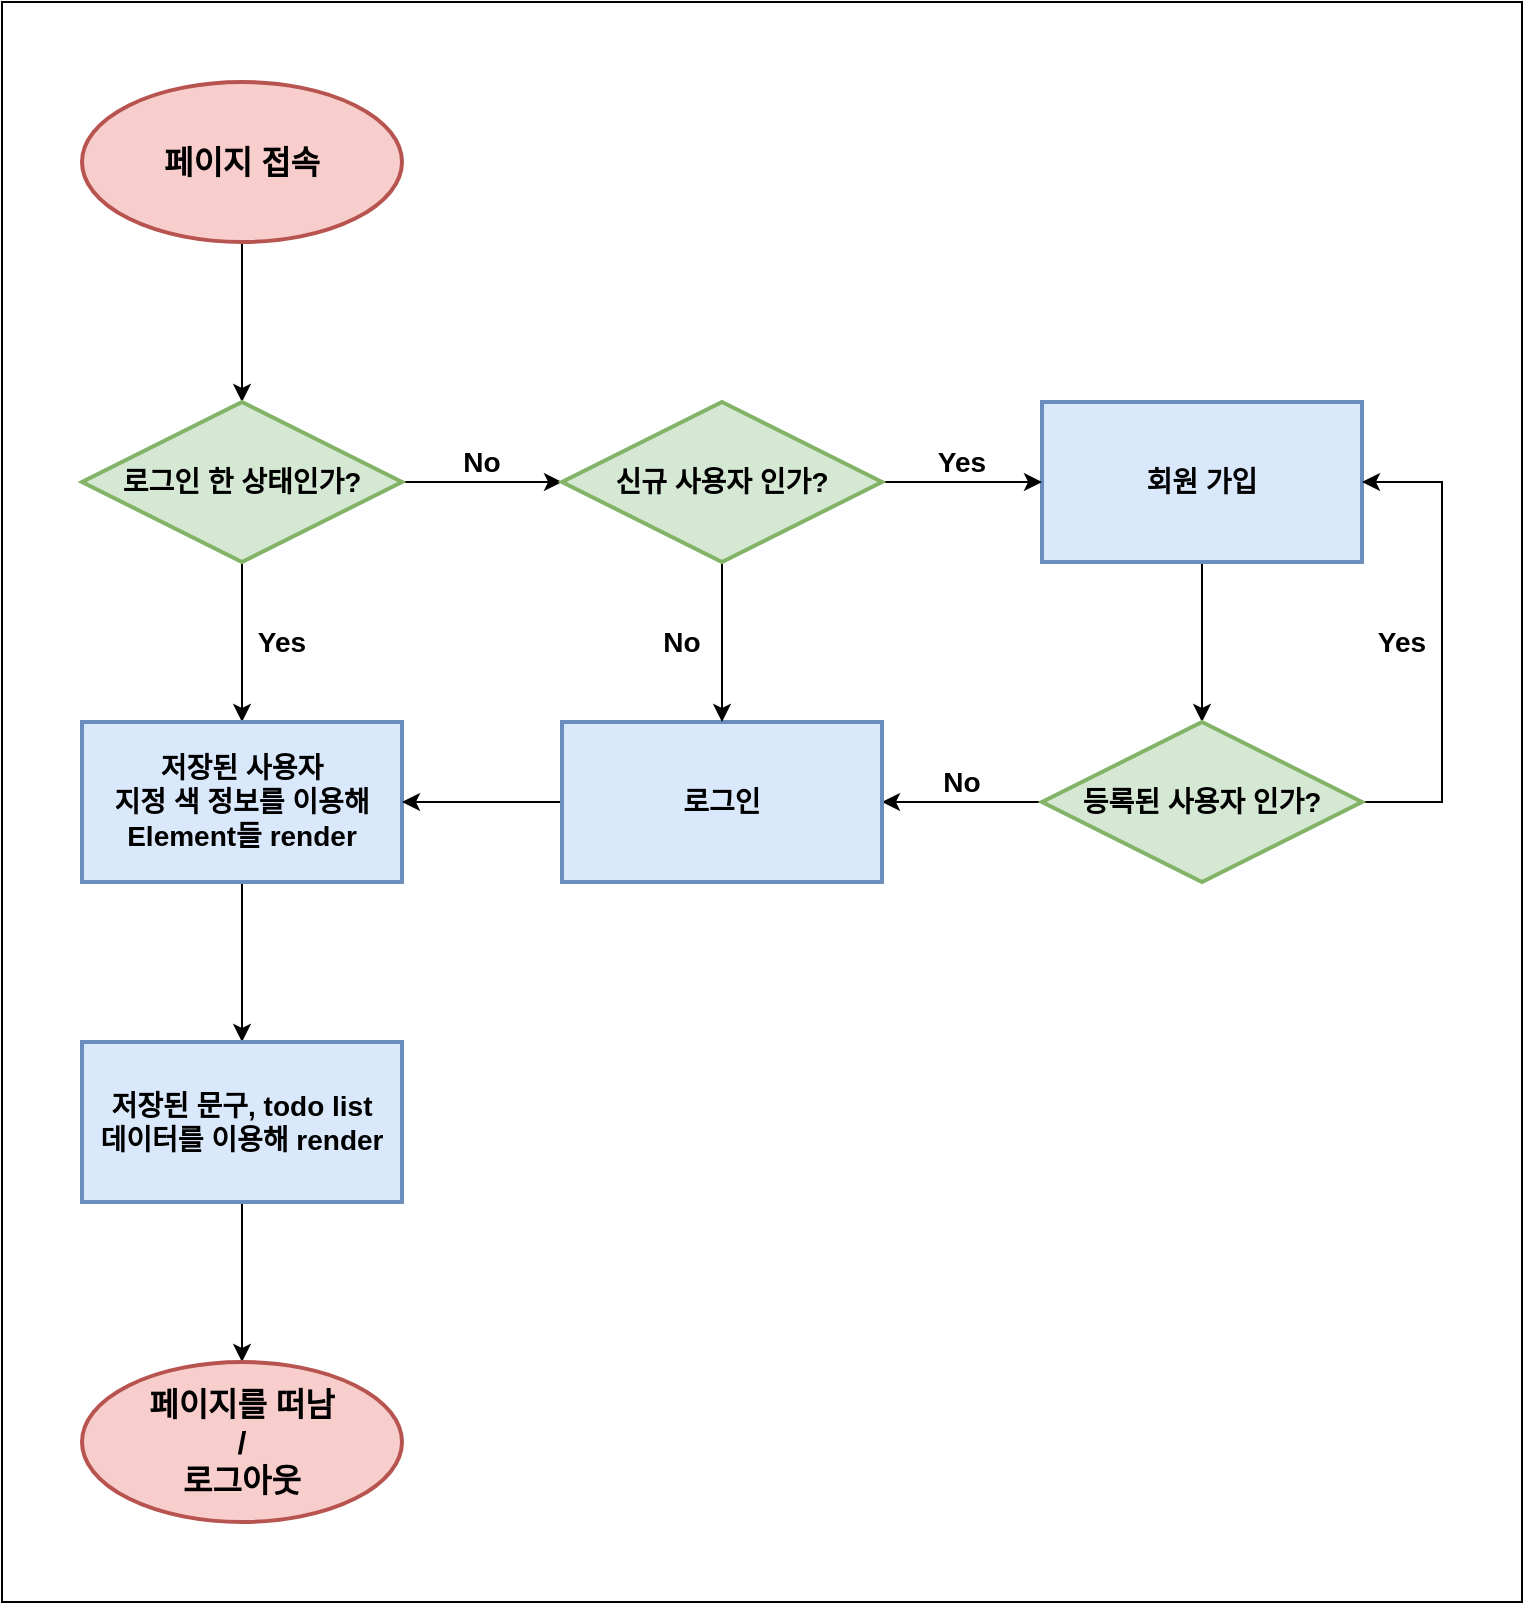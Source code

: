 <mxfile version="14.9.9" type="device"><diagram id="CvTrae1Ja9gmgzaezwRS" name="Page-1"><mxGraphModel dx="946" dy="621" grid="1" gridSize="10" guides="1" tooltips="1" connect="1" arrows="1" fold="1" page="1" pageScale="1" pageWidth="1600" pageHeight="900" math="0" shadow="0"><root><mxCell id="0"/><mxCell id="1" parent="0"/><mxCell id="kgxV5L0rYRGvttyxP0c9-5" style="edgeStyle=orthogonalEdgeStyle;rounded=0;orthogonalLoop=1;jettySize=auto;html=1;exitX=0.5;exitY=1;exitDx=0;exitDy=0;entryX=0.5;entryY=0;entryDx=0;entryDy=0;" edge="1" parent="1" source="kgxV5L0rYRGvttyxP0c9-1" target="kgxV5L0rYRGvttyxP0c9-3"><mxGeometry relative="1" as="geometry"/></mxCell><mxCell id="kgxV5L0rYRGvttyxP0c9-1" value="&lt;b&gt;&lt;font style=&quot;font-size: 16px&quot;&gt;페이지 접속&lt;/font&gt;&lt;/b&gt;" style="ellipse;whiteSpace=wrap;html=1;strokeWidth=2;fillColor=#f8cecc;strokeColor=#b85450;" vertex="1" parent="1"><mxGeometry x="280" y="120" width="160" height="80" as="geometry"/></mxCell><mxCell id="kgxV5L0rYRGvttyxP0c9-32" style="edgeStyle=orthogonalEdgeStyle;rounded=0;orthogonalLoop=1;jettySize=auto;html=1;exitX=0.5;exitY=1;exitDx=0;exitDy=0;entryX=0.5;entryY=0;entryDx=0;entryDy=0;" edge="1" parent="1" source="kgxV5L0rYRGvttyxP0c9-2" target="kgxV5L0rYRGvttyxP0c9-6"><mxGeometry relative="1" as="geometry"/></mxCell><mxCell id="kgxV5L0rYRGvttyxP0c9-2" value="&lt;font style=&quot;font-size: 14px&quot;&gt;&lt;b&gt;회원 가입&lt;/b&gt;&lt;/font&gt;" style="rounded=0;whiteSpace=wrap;html=1;strokeWidth=2;fillColor=#dae8fc;strokeColor=#6c8ebf;" vertex="1" parent="1"><mxGeometry x="760" y="280" width="160" height="80" as="geometry"/></mxCell><mxCell id="kgxV5L0rYRGvttyxP0c9-12" style="edgeStyle=orthogonalEdgeStyle;rounded=0;orthogonalLoop=1;jettySize=auto;html=1;exitX=0.5;exitY=1;exitDx=0;exitDy=0;entryX=0.5;entryY=0;entryDx=0;entryDy=0;" edge="1" parent="1" source="kgxV5L0rYRGvttyxP0c9-3" target="kgxV5L0rYRGvttyxP0c9-11"><mxGeometry relative="1" as="geometry"><mxPoint x="360" y="430" as="targetPoint"/></mxGeometry></mxCell><mxCell id="kgxV5L0rYRGvttyxP0c9-29" style="edgeStyle=orthogonalEdgeStyle;rounded=0;orthogonalLoop=1;jettySize=auto;html=1;exitX=1;exitY=0.5;exitDx=0;exitDy=0;entryX=0;entryY=0.5;entryDx=0;entryDy=0;" edge="1" parent="1" source="kgxV5L0rYRGvttyxP0c9-3" target="kgxV5L0rYRGvttyxP0c9-28"><mxGeometry relative="1" as="geometry"><mxPoint x="490" y="360" as="targetPoint"/></mxGeometry></mxCell><mxCell id="kgxV5L0rYRGvttyxP0c9-3" value="&lt;font style=&quot;font-size: 14px&quot;&gt;&lt;b&gt;로그인 한 상태인가?&lt;/b&gt;&lt;/font&gt;" style="rhombus;whiteSpace=wrap;html=1;strokeWidth=2;fillColor=#d5e8d4;strokeColor=#82b366;" vertex="1" parent="1"><mxGeometry x="280" y="280" width="160" height="80" as="geometry"/></mxCell><mxCell id="kgxV5L0rYRGvttyxP0c9-33" style="edgeStyle=orthogonalEdgeStyle;rounded=0;orthogonalLoop=1;jettySize=auto;html=1;exitX=1;exitY=0.5;exitDx=0;exitDy=0;entryX=1;entryY=0.5;entryDx=0;entryDy=0;" edge="1" parent="1" source="kgxV5L0rYRGvttyxP0c9-6" target="kgxV5L0rYRGvttyxP0c9-2"><mxGeometry relative="1" as="geometry"><Array as="points"><mxPoint x="960" y="480"/><mxPoint x="960" y="320"/></Array></mxGeometry></mxCell><mxCell id="kgxV5L0rYRGvttyxP0c9-34" style="edgeStyle=orthogonalEdgeStyle;rounded=0;orthogonalLoop=1;jettySize=auto;html=1;exitX=0;exitY=0.5;exitDx=0;exitDy=0;entryX=1;entryY=0.5;entryDx=0;entryDy=0;" edge="1" parent="1" source="kgxV5L0rYRGvttyxP0c9-6" target="kgxV5L0rYRGvttyxP0c9-13"><mxGeometry relative="1" as="geometry"/></mxCell><mxCell id="kgxV5L0rYRGvttyxP0c9-6" value="&lt;span style=&quot;font-size: 14px&quot;&gt;&lt;b&gt;등록된 사용자 인가?&lt;/b&gt;&lt;/span&gt;" style="rhombus;whiteSpace=wrap;html=1;strokeWidth=2;fillColor=#d5e8d4;strokeColor=#82b366;" vertex="1" parent="1"><mxGeometry x="760" y="440" width="160" height="80" as="geometry"/></mxCell><mxCell id="kgxV5L0rYRGvttyxP0c9-19" style="edgeStyle=orthogonalEdgeStyle;rounded=0;orthogonalLoop=1;jettySize=auto;html=1;exitX=0.5;exitY=1;exitDx=0;exitDy=0;entryX=0.5;entryY=0;entryDx=0;entryDy=0;" edge="1" parent="1" source="kgxV5L0rYRGvttyxP0c9-11" target="kgxV5L0rYRGvttyxP0c9-18"><mxGeometry relative="1" as="geometry"/></mxCell><mxCell id="kgxV5L0rYRGvttyxP0c9-11" value="&lt;font style=&quot;font-size: 14px&quot;&gt;&lt;b&gt;저장된 사용자&lt;br&gt;지정 색 정보를 이용해&lt;br&gt;Element들 render&lt;br&gt;&lt;/b&gt;&lt;/font&gt;" style="rounded=0;whiteSpace=wrap;html=1;strokeWidth=2;fillColor=#dae8fc;strokeColor=#6c8ebf;" vertex="1" parent="1"><mxGeometry x="280" y="440" width="160" height="80" as="geometry"/></mxCell><mxCell id="kgxV5L0rYRGvttyxP0c9-35" style="edgeStyle=orthogonalEdgeStyle;rounded=0;orthogonalLoop=1;jettySize=auto;html=1;exitX=0;exitY=0.5;exitDx=0;exitDy=0;entryX=1;entryY=0.5;entryDx=0;entryDy=0;" edge="1" parent="1" source="kgxV5L0rYRGvttyxP0c9-13" target="kgxV5L0rYRGvttyxP0c9-11"><mxGeometry relative="1" as="geometry"/></mxCell><mxCell id="kgxV5L0rYRGvttyxP0c9-13" value="&lt;font style=&quot;font-size: 14px&quot;&gt;&lt;b&gt;로그인&lt;/b&gt;&lt;/font&gt;" style="rounded=0;whiteSpace=wrap;html=1;strokeWidth=2;fillColor=#dae8fc;strokeColor=#6c8ebf;" vertex="1" parent="1"><mxGeometry x="520" y="440" width="160" height="80" as="geometry"/></mxCell><mxCell id="kgxV5L0rYRGvttyxP0c9-43" style="edgeStyle=orthogonalEdgeStyle;rounded=0;orthogonalLoop=1;jettySize=auto;html=1;exitX=0.5;exitY=1;exitDx=0;exitDy=0;entryX=0.5;entryY=0;entryDx=0;entryDy=0;" edge="1" parent="1" source="kgxV5L0rYRGvttyxP0c9-18" target="kgxV5L0rYRGvttyxP0c9-42"><mxGeometry relative="1" as="geometry"/></mxCell><mxCell id="kgxV5L0rYRGvttyxP0c9-18" value="&lt;font style=&quot;font-size: 14px&quot;&gt;&lt;b&gt;저장된 문구, todo list&lt;br&gt;데이터를 이용해 render&lt;br&gt;&lt;/b&gt;&lt;/font&gt;" style="rounded=0;whiteSpace=wrap;html=1;strokeWidth=2;fillColor=#dae8fc;strokeColor=#6c8ebf;" vertex="1" parent="1"><mxGeometry x="280" y="600" width="160" height="80" as="geometry"/></mxCell><mxCell id="kgxV5L0rYRGvttyxP0c9-30" style="edgeStyle=orthogonalEdgeStyle;rounded=0;orthogonalLoop=1;jettySize=auto;html=1;exitX=1;exitY=0.5;exitDx=0;exitDy=0;entryX=0;entryY=0.5;entryDx=0;entryDy=0;" edge="1" parent="1" source="kgxV5L0rYRGvttyxP0c9-28" target="kgxV5L0rYRGvttyxP0c9-2"><mxGeometry relative="1" as="geometry"/></mxCell><mxCell id="kgxV5L0rYRGvttyxP0c9-31" style="edgeStyle=orthogonalEdgeStyle;rounded=0;orthogonalLoop=1;jettySize=auto;html=1;exitX=0.5;exitY=1;exitDx=0;exitDy=0;entryX=0.5;entryY=0;entryDx=0;entryDy=0;" edge="1" parent="1" source="kgxV5L0rYRGvttyxP0c9-28" target="kgxV5L0rYRGvttyxP0c9-13"><mxGeometry relative="1" as="geometry"/></mxCell><mxCell id="kgxV5L0rYRGvttyxP0c9-28" value="&lt;span style=&quot;font-size: 14px&quot;&gt;&lt;b&gt;신규 사용자 인가?&lt;/b&gt;&lt;/span&gt;" style="rhombus;whiteSpace=wrap;html=1;strokeWidth=2;fillColor=#d5e8d4;strokeColor=#82b366;" vertex="1" parent="1"><mxGeometry x="520" y="280" width="160" height="80" as="geometry"/></mxCell><mxCell id="kgxV5L0rYRGvttyxP0c9-36" value="&lt;b&gt;&lt;font style=&quot;font-size: 14px&quot;&gt;No&lt;/font&gt;&lt;/b&gt;" style="text;html=1;strokeColor=none;fillColor=none;align=center;verticalAlign=middle;whiteSpace=wrap;rounded=0;" vertex="1" parent="1"><mxGeometry x="460" y="300" width="40" height="20" as="geometry"/></mxCell><mxCell id="kgxV5L0rYRGvttyxP0c9-37" value="&lt;b&gt;&lt;font style=&quot;font-size: 14px&quot;&gt;No&lt;/font&gt;&lt;/b&gt;" style="text;html=1;strokeColor=none;fillColor=none;align=center;verticalAlign=middle;whiteSpace=wrap;rounded=0;" vertex="1" parent="1"><mxGeometry x="560" y="390" width="40" height="20" as="geometry"/></mxCell><mxCell id="kgxV5L0rYRGvttyxP0c9-38" value="&lt;b&gt;&lt;font style=&quot;font-size: 14px&quot;&gt;No&lt;/font&gt;&lt;/b&gt;" style="text;html=1;strokeColor=none;fillColor=none;align=center;verticalAlign=middle;whiteSpace=wrap;rounded=0;" vertex="1" parent="1"><mxGeometry x="700" y="460" width="40" height="20" as="geometry"/></mxCell><mxCell id="kgxV5L0rYRGvttyxP0c9-39" value="&lt;b&gt;&lt;font style=&quot;font-size: 14px&quot;&gt;Yes&lt;/font&gt;&lt;/b&gt;" style="text;html=1;strokeColor=none;fillColor=none;align=center;verticalAlign=middle;whiteSpace=wrap;rounded=0;" vertex="1" parent="1"><mxGeometry x="360" y="390" width="40" height="20" as="geometry"/></mxCell><mxCell id="kgxV5L0rYRGvttyxP0c9-40" value="&lt;b&gt;&lt;font style=&quot;font-size: 14px&quot;&gt;Yes&lt;/font&gt;&lt;/b&gt;" style="text;html=1;strokeColor=none;fillColor=none;align=center;verticalAlign=middle;whiteSpace=wrap;rounded=0;" vertex="1" parent="1"><mxGeometry x="700" y="300" width="40" height="20" as="geometry"/></mxCell><mxCell id="kgxV5L0rYRGvttyxP0c9-41" value="&lt;b&gt;&lt;font style=&quot;font-size: 14px&quot;&gt;Yes&lt;/font&gt;&lt;/b&gt;" style="text;html=1;strokeColor=none;fillColor=none;align=center;verticalAlign=middle;whiteSpace=wrap;rounded=0;" vertex="1" parent="1"><mxGeometry x="920" y="390" width="40" height="20" as="geometry"/></mxCell><mxCell id="kgxV5L0rYRGvttyxP0c9-42" value="&lt;b&gt;&lt;font style=&quot;font-size: 16px&quot;&gt;페이지를 떠남&lt;br&gt;/&lt;br&gt;로그아웃&lt;br&gt;&lt;/font&gt;&lt;/b&gt;" style="ellipse;whiteSpace=wrap;html=1;strokeWidth=2;fillColor=#f8cecc;strokeColor=#b85450;" vertex="1" parent="1"><mxGeometry x="280" y="760" width="160" height="80" as="geometry"/></mxCell><mxCell id="kgxV5L0rYRGvttyxP0c9-44" value="" style="rounded=0;whiteSpace=wrap;html=1;strokeWidth=1;fillColor=none;" vertex="1" parent="1"><mxGeometry x="240" y="80" width="760" height="800" as="geometry"/></mxCell></root></mxGraphModel></diagram></mxfile>